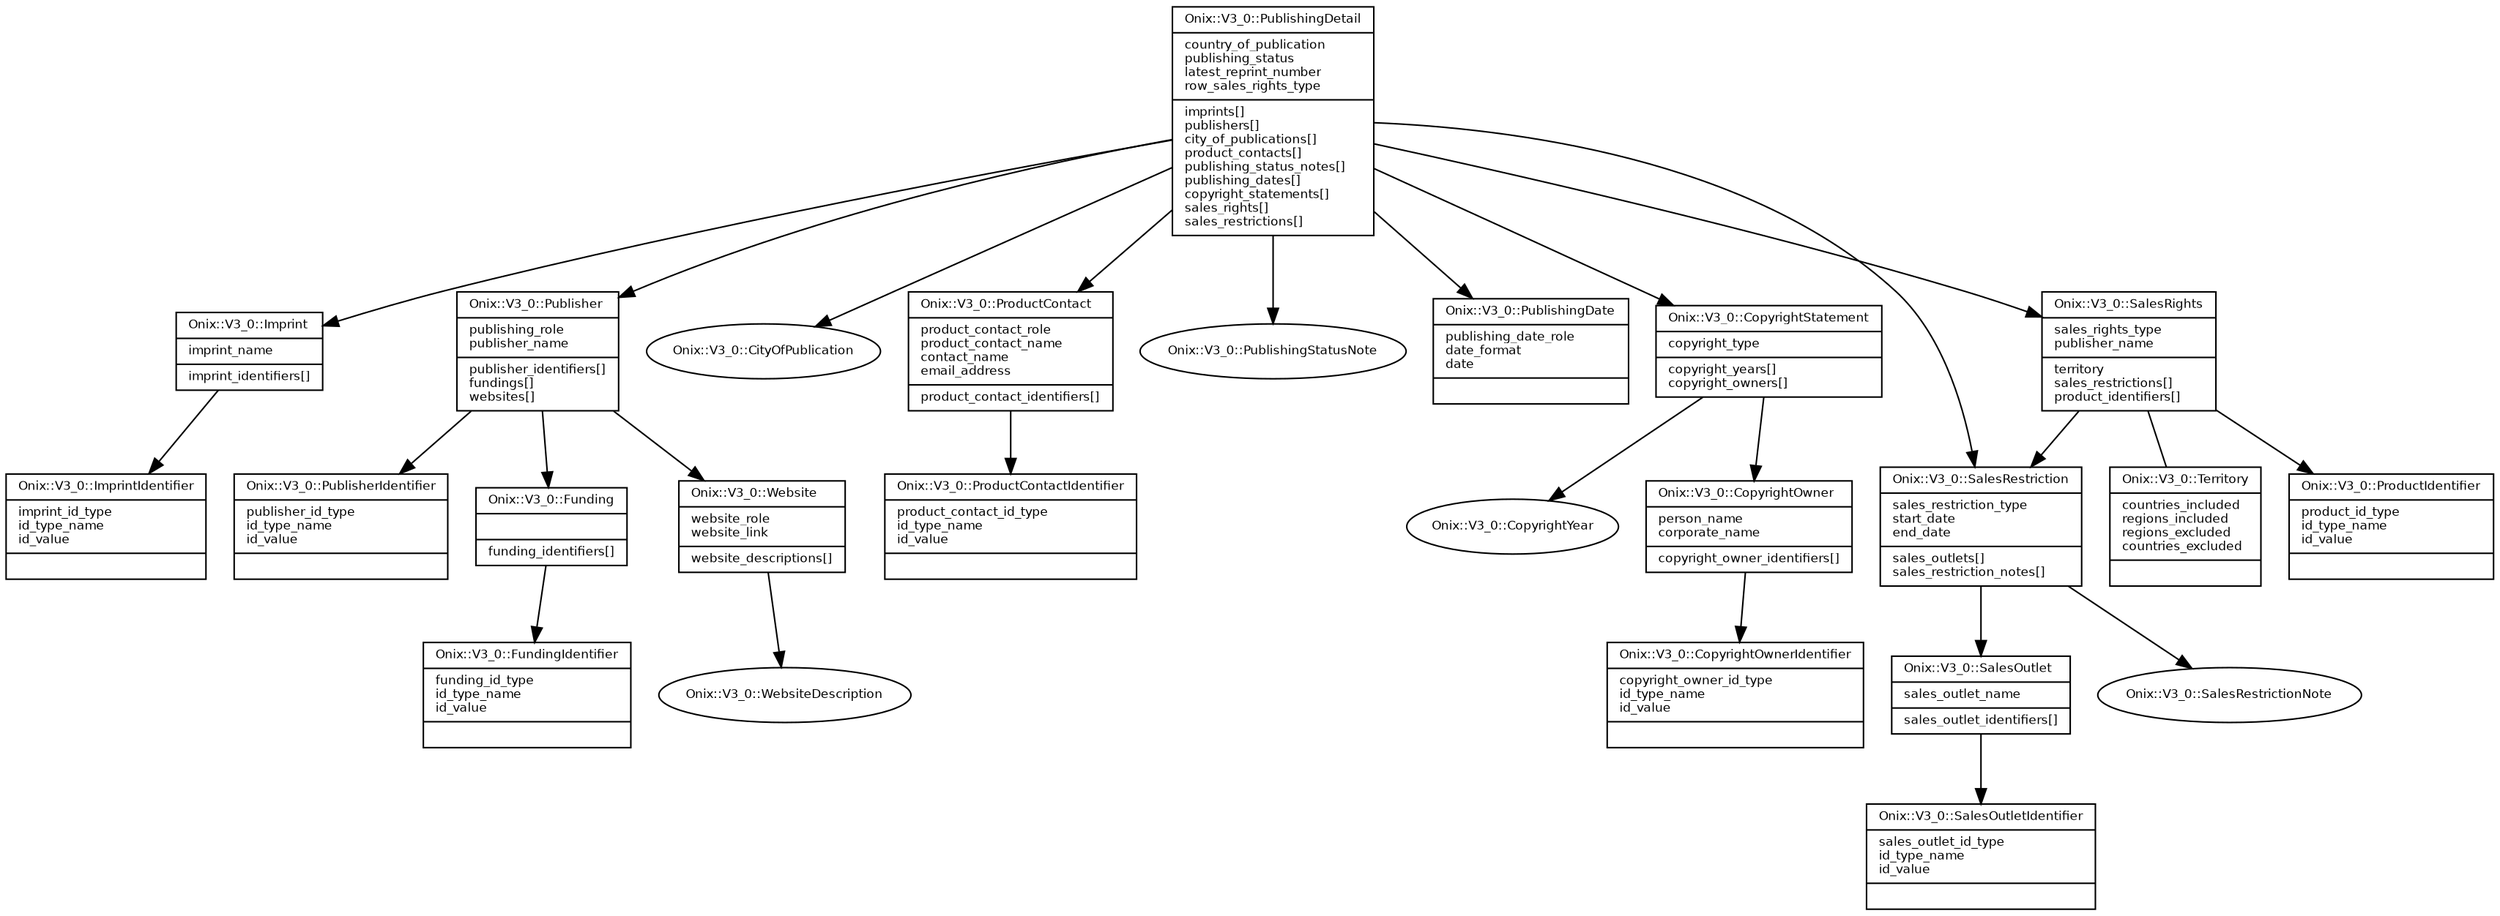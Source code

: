 digraph G {
  fontname = "Bitstream Vera Sans"
  fontsize = 8

  node [
    fontname = "Bitstream Vera Sans"
    fontsize = 8
    shape = "record"
  ]

  edge [
    fontname = "Bitstream Vera Sans"
    fontsize = 8
  ]

  PublishingDetail [
    label = "{Onix::V3_0::PublishingDetail\l|country_of_publication\lpublishing_status\llatest_reprint_number\lrow_sales_rights_type\l|imprints[]\lpublishers[]\lcity_of_publications[]\lproduct_contacts[]\lpublishing_status_notes[]\lpublishing_dates[]\lcopyright_statements[]\lsales_rights[]\lsales_restrictions[]\l}"
  ]

  PublishingDetail -> Imprint [arrowhead=normal]
  PublishingDetail -> Publisher [arrowhead=normal]
  PublishingDetail -> CityOfPublication [arrowhead=normal]
  PublishingDetail -> ProductContact [arrowhead=normal]
  PublishingDetail -> PublishingStatusNote [arrowhead=normal]
  PublishingDetail -> PublishingDate [arrowhead=normal]
  PublishingDetail -> CopyrightStatement [arrowhead=normal]
  PublishingDetail -> SalesRights [arrowhead=normal]
  PublishingDetail -> SalesRestriction [arrowhead=normal]

  Imprint [
    label = "{Onix::V3_0::Imprint\l|imprint_name\l|imprint_identifiers[]\l}"
  ]

  Imprint -> ImprintIdentifier [arrowhead=normal]

  ImprintIdentifier [
    label = "{Onix::V3_0::ImprintIdentifier\l|imprint_id_type\lid_type_name\lid_value\l|\l}"
  ]




  Publisher [
    label = "{Onix::V3_0::Publisher\l|publishing_role\lpublisher_name\l|publisher_identifiers[]\lfundings[]\lwebsites[]\l}"
  ]

  Publisher -> PublisherIdentifier [arrowhead=normal]
  Publisher -> Funding [arrowhead=normal]
  Publisher -> Website [arrowhead=normal]

  PublisherIdentifier [
    label = "{Onix::V3_0::PublisherIdentifier\l|publisher_id_type\lid_type_name\lid_value\l|\l}"
  ]




  Funding [
    label = "{Onix::V3_0::Funding\l|\l|funding_identifiers[]\l}"
  ]

  Funding -> FundingIdentifier [arrowhead=normal]

  FundingIdentifier [
    label = "{Onix::V3_0::FundingIdentifier\l|funding_id_type\lid_type_name\lid_value\l|\l}"
  ]




  Website [
    label = "{Onix::V3_0::Website\l|website_role\lwebsite_link\l|website_descriptions[]\l}"
  ]

  Website -> WebsiteDescription [arrowhead=normal]

  WebsiteDescription [
    label = "Onix::V3_0::WebsiteDescription", shape = oval
  ]




  CityOfPublication [
    label = "Onix::V3_0::CityOfPublication", shape = oval
  ]




  ProductContact [
    label = "{Onix::V3_0::ProductContact\l|product_contact_role\lproduct_contact_name\lcontact_name\lemail_address\l|product_contact_identifiers[]\l}"
  ]

  ProductContact -> ProductContactIdentifier [arrowhead=normal]

  ProductContactIdentifier [
    label = "{Onix::V3_0::ProductContactIdentifier\l|product_contact_id_type\lid_type_name\lid_value\l|\l}"
  ]




  PublishingStatusNote [
    label = "Onix::V3_0::PublishingStatusNote", shape = oval
  ]




  PublishingDate [
    label = "{Onix::V3_0::PublishingDate\l|publishing_date_role\ldate_format\ldate\l|\l}"
  ]




  CopyrightStatement [
    label = "{Onix::V3_0::CopyrightStatement\l|copyright_type\l|copyright_years[]\lcopyright_owners[]\l}"
  ]

  CopyrightStatement -> CopyrightYear [arrowhead=normal]
  CopyrightStatement -> CopyrightOwner [arrowhead=normal]

  CopyrightYear [
    label = "Onix::V3_0::CopyrightYear", shape = oval
  ]




  CopyrightOwner [
    label = "{Onix::V3_0::CopyrightOwner\l|person_name\lcorporate_name\l|copyright_owner_identifiers[]\l}"
  ]

  CopyrightOwner -> CopyrightOwnerIdentifier [arrowhead=normal]

  CopyrightOwnerIdentifier [
    label = "{Onix::V3_0::CopyrightOwnerIdentifier\l|copyright_owner_id_type\lid_type_name\lid_value\l|\l}"
  ]




  SalesRights [
    label = "{Onix::V3_0::SalesRights\l|sales_rights_type\lpublisher_name\l|territory\lsales_restrictions[]\lproduct_identifiers[]\l}"
  ]

  SalesRights -> Territory [arrowhead=none]
  SalesRights -> SalesRestriction [arrowhead=normal]
  SalesRights -> ProductIdentifier [arrowhead=normal]

  Territory [
    label = "{Onix::V3_0::Territory\l|countries_included\lregions_included\lregions_excluded\lcountries_excluded\l|\l}"
  ]




  SalesRestriction [
    label = "{Onix::V3_0::SalesRestriction\l|sales_restriction_type\lstart_date\lend_date\l|sales_outlets[]\lsales_restriction_notes[]\l}"
  ]

  SalesRestriction -> SalesOutlet [arrowhead=normal]
  SalesRestriction -> SalesRestrictionNote [arrowhead=normal]

  SalesOutlet [
    label = "{Onix::V3_0::SalesOutlet\l|sales_outlet_name\l|sales_outlet_identifiers[]\l}"
  ]

  SalesOutlet -> SalesOutletIdentifier [arrowhead=normal]

  SalesOutletIdentifier [
    label = "{Onix::V3_0::SalesOutletIdentifier\l|sales_outlet_id_type\lid_type_name\lid_value\l|\l}"
  ]




  SalesRestrictionNote [
    label = "Onix::V3_0::SalesRestrictionNote", shape = oval
  ]




  ProductIdentifier [
    label = "{Onix::V3_0::ProductIdentifier\l|product_id_type\lid_type_name\lid_value\l|\l}"
  ]





}

